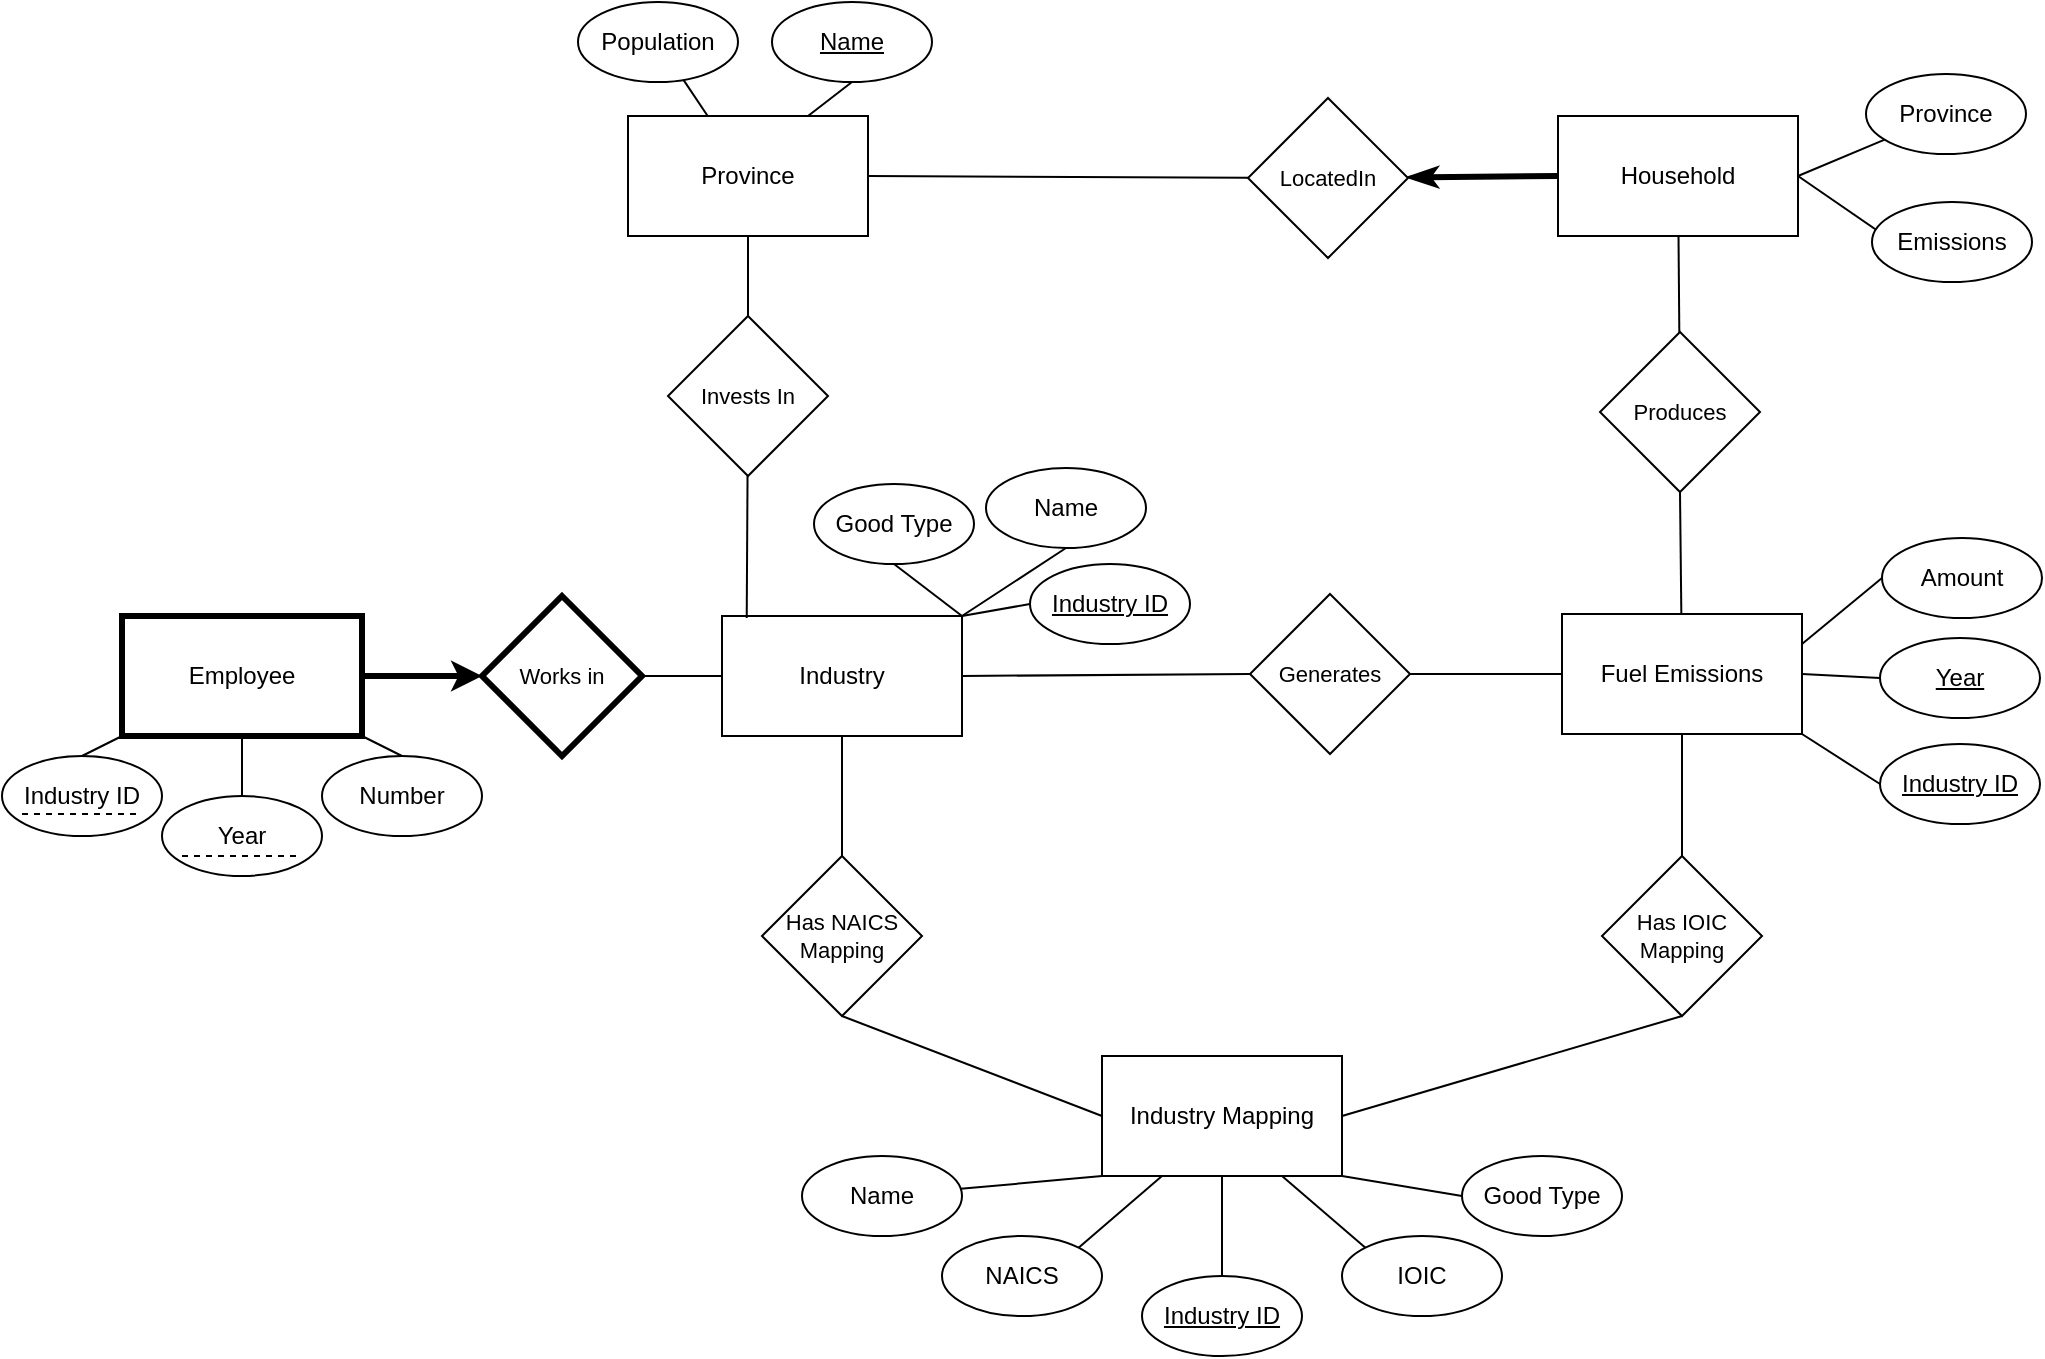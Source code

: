 <mxfile version="23.1.5" type="device">
  <diagram name="Page-1" id="K_NYcB5xI5pQLdcxHXSw">
    <mxGraphModel dx="1500" dy="1160" grid="0" gridSize="10" guides="0" tooltips="1" connect="1" arrows="1" fold="1" page="0" pageScale="1" pageWidth="850" pageHeight="1100" math="0" shadow="0">
      <root>
        <mxCell id="0" />
        <mxCell id="1" parent="0" />
        <mxCell id="aRzllNHfJS_ZqXTawcoJ-15" value="" style="edgeStyle=none;rounded=0;orthogonalLoop=1;jettySize=auto;html=1;strokeColor=default;align=center;verticalAlign=middle;fontFamily=Helvetica;fontSize=11;fontColor=default;labelBackgroundColor=default;endArrow=none;endFill=0;" edge="1" parent="1" source="AveuHuQOkIJUVtSDtsbW-2" target="AveuHuQOkIJUVtSDtsbW-50">
          <mxGeometry relative="1" as="geometry" />
        </mxCell>
        <mxCell id="AveuHuQOkIJUVtSDtsbW-2" value="Industry" style="whiteSpace=wrap;html=1;" parent="1" vertex="1">
          <mxGeometry x="490" y="290" width="120" height="60" as="geometry" />
        </mxCell>
        <mxCell id="aRzllNHfJS_ZqXTawcoJ-16" value="" style="edgeStyle=none;rounded=0;orthogonalLoop=1;jettySize=auto;html=1;strokeColor=default;align=center;verticalAlign=middle;fontFamily=Helvetica;fontSize=11;fontColor=default;labelBackgroundColor=default;endArrow=none;endFill=0;" edge="1" parent="1" source="AveuHuQOkIJUVtSDtsbW-3" target="AveuHuQOkIJUVtSDtsbW-17">
          <mxGeometry relative="1" as="geometry" />
        </mxCell>
        <mxCell id="AveuHuQOkIJUVtSDtsbW-3" value="Industry Mapping" style="whiteSpace=wrap;html=1;" parent="1" vertex="1">
          <mxGeometry x="680" y="510" width="120" height="60" as="geometry" />
        </mxCell>
        <mxCell id="AveuHuQOkIJUVtSDtsbW-11" value="" style="edgeStyle=none;shape=connector;rounded=0;orthogonalLoop=1;jettySize=auto;html=1;labelBackgroundColor=default;strokeColor=default;align=center;verticalAlign=middle;fontFamily=Helvetica;fontSize=11;fontColor=default;endArrow=none;endFill=0;entryX=0;entryY=0.5;entryDx=0;entryDy=0;exitX=1;exitY=1;exitDx=0;exitDy=0;" parent="1" source="AveuHuQOkIJUVtSDtsbW-4" target="AveuHuQOkIJUVtSDtsbW-12" edge="1">
          <mxGeometry relative="1" as="geometry">
            <mxPoint x="1000" y="535" as="targetPoint" />
          </mxGeometry>
        </mxCell>
        <mxCell id="AveuHuQOkIJUVtSDtsbW-15" style="edgeStyle=none;shape=connector;rounded=0;orthogonalLoop=1;jettySize=auto;html=1;entryX=0;entryY=0.5;entryDx=0;entryDy=0;labelBackgroundColor=default;strokeColor=default;align=center;verticalAlign=middle;fontFamily=Helvetica;fontSize=11;fontColor=default;endArrow=none;endFill=0;exitX=1;exitY=0.5;exitDx=0;exitDy=0;" parent="1" source="AveuHuQOkIJUVtSDtsbW-4" target="AveuHuQOkIJUVtSDtsbW-14" edge="1">
          <mxGeometry relative="1" as="geometry" />
        </mxCell>
        <mxCell id="AveuHuQOkIJUVtSDtsbW-51" style="edgeStyle=none;shape=connector;rounded=0;orthogonalLoop=1;jettySize=auto;html=1;exitX=0.5;exitY=1;exitDx=0;exitDy=0;entryX=0.5;entryY=0;entryDx=0;entryDy=0;labelBackgroundColor=default;strokeColor=default;align=center;verticalAlign=middle;fontFamily=Helvetica;fontSize=11;fontColor=default;endArrow=none;endFill=0;" parent="1" source="AveuHuQOkIJUVtSDtsbW-4" target="AveuHuQOkIJUVtSDtsbW-49" edge="1">
          <mxGeometry relative="1" as="geometry" />
        </mxCell>
        <mxCell id="AveuHuQOkIJUVtSDtsbW-4" value="Fuel Emissions" style="whiteSpace=wrap;html=1;" parent="1" vertex="1">
          <mxGeometry x="910" y="289" width="120" height="60" as="geometry" />
        </mxCell>
        <mxCell id="AveuHuQOkIJUVtSDtsbW-7" value="" style="rounded=0;orthogonalLoop=1;jettySize=auto;html=1;endArrow=none;endFill=0;" parent="1" source="AveuHuQOkIJUVtSDtsbW-5" target="AveuHuQOkIJUVtSDtsbW-6" edge="1">
          <mxGeometry relative="1" as="geometry" />
        </mxCell>
        <mxCell id="AveuHuQOkIJUVtSDtsbW-5" value="Province" style="whiteSpace=wrap;html=1;" parent="1" vertex="1">
          <mxGeometry x="443" y="40" width="120" height="60" as="geometry" />
        </mxCell>
        <mxCell id="AveuHuQOkIJUVtSDtsbW-6" value="Population" style="ellipse;whiteSpace=wrap;html=1;" parent="1" vertex="1">
          <mxGeometry x="418" y="-17" width="80" height="40" as="geometry" />
        </mxCell>
        <mxCell id="AveuHuQOkIJUVtSDtsbW-61" style="edgeStyle=none;shape=connector;rounded=0;orthogonalLoop=1;jettySize=auto;html=1;exitX=0.5;exitY=1;exitDx=0;exitDy=0;entryX=0.75;entryY=0;entryDx=0;entryDy=0;labelBackgroundColor=default;strokeColor=default;align=center;verticalAlign=middle;fontFamily=Helvetica;fontSize=11;fontColor=default;endArrow=none;endFill=0;" parent="1" source="AveuHuQOkIJUVtSDtsbW-8" target="AveuHuQOkIJUVtSDtsbW-5" edge="1">
          <mxGeometry relative="1" as="geometry" />
        </mxCell>
        <mxCell id="AveuHuQOkIJUVtSDtsbW-8" value="&lt;u&gt;Name&lt;/u&gt;" style="ellipse;whiteSpace=wrap;html=1;" parent="1" vertex="1">
          <mxGeometry x="515" y="-17" width="80" height="40" as="geometry" />
        </mxCell>
        <mxCell id="AveuHuQOkIJUVtSDtsbW-12" value="&lt;u&gt;Industry ID&lt;/u&gt;" style="ellipse;whiteSpace=wrap;html=1;" parent="1" vertex="1">
          <mxGeometry x="1069" y="354" width="80" height="40" as="geometry" />
        </mxCell>
        <mxCell id="AveuHuQOkIJUVtSDtsbW-13" value="Amount" style="ellipse;whiteSpace=wrap;html=1;" parent="1" vertex="1">
          <mxGeometry x="1070" y="251" width="80" height="40" as="geometry" />
        </mxCell>
        <mxCell id="AveuHuQOkIJUVtSDtsbW-14" value="&lt;u&gt;Year&lt;/u&gt;" style="ellipse;whiteSpace=wrap;html=1;" parent="1" vertex="1">
          <mxGeometry x="1069" y="301" width="80" height="40" as="geometry" />
        </mxCell>
        <mxCell id="AveuHuQOkIJUVtSDtsbW-16" style="edgeStyle=none;shape=connector;rounded=0;orthogonalLoop=1;jettySize=auto;html=1;entryX=1;entryY=0.25;entryDx=0;entryDy=0;labelBackgroundColor=default;strokeColor=default;align=center;verticalAlign=middle;fontFamily=Helvetica;fontSize=11;fontColor=default;endArrow=none;endFill=0;exitX=0;exitY=0.5;exitDx=0;exitDy=0;" parent="1" source="AveuHuQOkIJUVtSDtsbW-13" target="AveuHuQOkIJUVtSDtsbW-4" edge="1">
          <mxGeometry relative="1" as="geometry" />
        </mxCell>
        <mxCell id="AveuHuQOkIJUVtSDtsbW-17" value="&lt;u&gt;Industry ID&lt;/u&gt;" style="ellipse;whiteSpace=wrap;html=1;" parent="1" vertex="1">
          <mxGeometry x="700" y="620" width="80" height="40" as="geometry" />
        </mxCell>
        <mxCell id="aRzllNHfJS_ZqXTawcoJ-20" style="edgeStyle=none;rounded=0;orthogonalLoop=1;jettySize=auto;html=1;exitX=0;exitY=0.5;exitDx=0;exitDy=0;entryX=1;entryY=1;entryDx=0;entryDy=0;strokeColor=default;align=center;verticalAlign=middle;fontFamily=Helvetica;fontSize=11;fontColor=default;labelBackgroundColor=default;endArrow=none;endFill=0;" edge="1" parent="1" source="AveuHuQOkIJUVtSDtsbW-18" target="AveuHuQOkIJUVtSDtsbW-3">
          <mxGeometry relative="1" as="geometry" />
        </mxCell>
        <mxCell id="AveuHuQOkIJUVtSDtsbW-18" value="Good Type" style="ellipse;whiteSpace=wrap;html=1;" parent="1" vertex="1">
          <mxGeometry x="860" y="560" width="80" height="40" as="geometry" />
        </mxCell>
        <mxCell id="aRzllNHfJS_ZqXTawcoJ-18" style="edgeStyle=none;rounded=0;orthogonalLoop=1;jettySize=auto;html=1;exitX=1;exitY=0;exitDx=0;exitDy=0;entryX=0.25;entryY=1;entryDx=0;entryDy=0;strokeColor=default;align=center;verticalAlign=middle;fontFamily=Helvetica;fontSize=11;fontColor=default;labelBackgroundColor=default;endArrow=none;endFill=0;" edge="1" parent="1" source="AveuHuQOkIJUVtSDtsbW-19" target="AveuHuQOkIJUVtSDtsbW-3">
          <mxGeometry relative="1" as="geometry" />
        </mxCell>
        <mxCell id="AveuHuQOkIJUVtSDtsbW-19" value="NAICS" style="ellipse;whiteSpace=wrap;html=1;" parent="1" vertex="1">
          <mxGeometry x="600" y="600" width="80" height="40" as="geometry" />
        </mxCell>
        <mxCell id="aRzllNHfJS_ZqXTawcoJ-19" style="edgeStyle=none;rounded=0;orthogonalLoop=1;jettySize=auto;html=1;exitX=0;exitY=0;exitDx=0;exitDy=0;entryX=0.75;entryY=1;entryDx=0;entryDy=0;strokeColor=default;align=center;verticalAlign=middle;fontFamily=Helvetica;fontSize=11;fontColor=default;labelBackgroundColor=default;endArrow=none;endFill=0;" edge="1" parent="1" source="AveuHuQOkIJUVtSDtsbW-20" target="AveuHuQOkIJUVtSDtsbW-3">
          <mxGeometry relative="1" as="geometry" />
        </mxCell>
        <mxCell id="AveuHuQOkIJUVtSDtsbW-20" value="IOIC" style="ellipse;whiteSpace=wrap;html=1;" parent="1" vertex="1">
          <mxGeometry x="800" y="600" width="80" height="40" as="geometry" />
        </mxCell>
        <mxCell id="aRzllNHfJS_ZqXTawcoJ-17" style="edgeStyle=none;rounded=0;orthogonalLoop=1;jettySize=auto;html=1;entryX=0;entryY=1;entryDx=0;entryDy=0;strokeColor=default;align=center;verticalAlign=middle;fontFamily=Helvetica;fontSize=11;fontColor=default;labelBackgroundColor=default;endArrow=none;endFill=0;" edge="1" parent="1" source="AveuHuQOkIJUVtSDtsbW-21" target="AveuHuQOkIJUVtSDtsbW-3">
          <mxGeometry relative="1" as="geometry" />
        </mxCell>
        <mxCell id="AveuHuQOkIJUVtSDtsbW-21" value="Name" style="ellipse;whiteSpace=wrap;html=1;" parent="1" vertex="1">
          <mxGeometry x="530" y="560" width="80" height="40" as="geometry" />
        </mxCell>
        <mxCell id="AveuHuQOkIJUVtSDtsbW-67" style="edgeStyle=none;shape=connector;rounded=0;orthogonalLoop=1;jettySize=auto;html=1;exitX=0;exitY=0.5;exitDx=0;exitDy=0;labelBackgroundColor=default;strokeColor=default;align=center;verticalAlign=middle;fontFamily=Helvetica;fontSize=11;fontColor=default;endArrow=none;endFill=0;" parent="1" source="AveuHuQOkIJUVtSDtsbW-27" edge="1">
          <mxGeometry relative="1" as="geometry">
            <mxPoint x="610" y="290" as="targetPoint" />
          </mxGeometry>
        </mxCell>
        <mxCell id="AveuHuQOkIJUVtSDtsbW-27" value="&lt;u&gt;Industry ID&lt;/u&gt;" style="ellipse;whiteSpace=wrap;html=1;" parent="1" vertex="1">
          <mxGeometry x="644" y="264" width="80" height="40" as="geometry" />
        </mxCell>
        <mxCell id="AveuHuQOkIJUVtSDtsbW-66" style="edgeStyle=none;shape=connector;rounded=0;orthogonalLoop=1;jettySize=auto;html=1;exitX=0.5;exitY=1;exitDx=0;exitDy=0;entryX=1;entryY=0;entryDx=0;entryDy=0;labelBackgroundColor=default;strokeColor=default;align=center;verticalAlign=middle;fontFamily=Helvetica;fontSize=11;fontColor=default;endArrow=none;endFill=0;" parent="1" source="AveuHuQOkIJUVtSDtsbW-28" target="AveuHuQOkIJUVtSDtsbW-2" edge="1">
          <mxGeometry relative="1" as="geometry" />
        </mxCell>
        <mxCell id="AveuHuQOkIJUVtSDtsbW-28" value="Name" style="ellipse;whiteSpace=wrap;html=1;" parent="1" vertex="1">
          <mxGeometry x="622" y="216" width="80" height="40" as="geometry" />
        </mxCell>
        <mxCell id="AveuHuQOkIJUVtSDtsbW-68" style="edgeStyle=none;shape=connector;rounded=0;orthogonalLoop=1;jettySize=auto;html=1;exitX=0.5;exitY=1;exitDx=0;exitDy=0;labelBackgroundColor=default;strokeColor=default;align=center;verticalAlign=middle;fontFamily=Helvetica;fontSize=11;fontColor=default;endArrow=none;endFill=0;" parent="1" source="AveuHuQOkIJUVtSDtsbW-29" edge="1">
          <mxGeometry relative="1" as="geometry">
            <mxPoint x="610" y="290" as="targetPoint" />
          </mxGeometry>
        </mxCell>
        <mxCell id="AveuHuQOkIJUVtSDtsbW-29" value="Good Type" style="ellipse;whiteSpace=wrap;html=1;" parent="1" vertex="1">
          <mxGeometry x="536" y="224" width="80" height="40" as="geometry" />
        </mxCell>
        <mxCell id="AveuHuQOkIJUVtSDtsbW-36" value="" style="edgeStyle=none;shape=connector;rounded=0;orthogonalLoop=1;jettySize=auto;html=1;labelBackgroundColor=default;strokeColor=default;align=center;verticalAlign=middle;fontFamily=Helvetica;fontSize=11;fontColor=default;endArrow=none;endFill=0;entryX=0.5;entryY=0;entryDx=0;entryDy=0;" parent="1" source="AveuHuQOkIJUVtSDtsbW-38" target="AveuHuQOkIJUVtSDtsbW-39" edge="1">
          <mxGeometry relative="1" as="geometry">
            <mxPoint x="250" y="400" as="targetPoint" />
          </mxGeometry>
        </mxCell>
        <mxCell id="AveuHuQOkIJUVtSDtsbW-37" style="edgeStyle=none;shape=connector;rounded=0;orthogonalLoop=1;jettySize=auto;html=1;entryX=0.5;entryY=0;entryDx=0;entryDy=0;labelBackgroundColor=default;strokeColor=default;align=center;verticalAlign=middle;fontFamily=Helvetica;fontSize=11;fontColor=default;endArrow=none;endFill=0;" parent="1" source="AveuHuQOkIJUVtSDtsbW-38" target="AveuHuQOkIJUVtSDtsbW-41" edge="1">
          <mxGeometry relative="1" as="geometry" />
        </mxCell>
        <mxCell id="AveuHuQOkIJUVtSDtsbW-47" style="edgeStyle=none;shape=connector;rounded=0;orthogonalLoop=1;jettySize=auto;html=1;entryX=0;entryY=0.5;entryDx=0;entryDy=0;labelBackgroundColor=default;strokeColor=default;align=center;verticalAlign=middle;fontFamily=Helvetica;fontSize=11;fontColor=default;endArrow=classic;endFill=1;strokeWidth=3;" parent="1" source="AveuHuQOkIJUVtSDtsbW-38" target="AveuHuQOkIJUVtSDtsbW-46" edge="1">
          <mxGeometry relative="1" as="geometry" />
        </mxCell>
        <mxCell id="AveuHuQOkIJUVtSDtsbW-38" value="Employee" style="whiteSpace=wrap;html=1;strokeWidth=3;" parent="1" vertex="1">
          <mxGeometry x="190" y="290" width="120" height="60" as="geometry" />
        </mxCell>
        <mxCell id="AveuHuQOkIJUVtSDtsbW-39" value="Industry ID" style="ellipse;whiteSpace=wrap;html=1;" parent="1" vertex="1">
          <mxGeometry x="130" y="360" width="80" height="40" as="geometry" />
        </mxCell>
        <mxCell id="AveuHuQOkIJUVtSDtsbW-40" value="Number" style="ellipse;whiteSpace=wrap;html=1;" parent="1" vertex="1">
          <mxGeometry x="290" y="360" width="80" height="40" as="geometry" />
        </mxCell>
        <mxCell id="AveuHuQOkIJUVtSDtsbW-41" value="Year" style="ellipse;whiteSpace=wrap;html=1;" parent="1" vertex="1">
          <mxGeometry x="210" y="380" width="80" height="40" as="geometry" />
        </mxCell>
        <mxCell id="AveuHuQOkIJUVtSDtsbW-42" style="edgeStyle=none;shape=connector;rounded=0;orthogonalLoop=1;jettySize=auto;html=1;entryX=1;entryY=1;entryDx=0;entryDy=0;labelBackgroundColor=default;strokeColor=default;align=center;verticalAlign=middle;fontFamily=Helvetica;fontSize=11;fontColor=default;endArrow=none;endFill=0;exitX=0.5;exitY=0;exitDx=0;exitDy=0;" parent="1" source="AveuHuQOkIJUVtSDtsbW-40" target="AveuHuQOkIJUVtSDtsbW-38" edge="1">
          <mxGeometry relative="1" as="geometry" />
        </mxCell>
        <mxCell id="AveuHuQOkIJUVtSDtsbW-43" value="" style="edgeStyle=none;orthogonalLoop=1;jettySize=auto;html=1;rounded=0;labelBackgroundColor=default;strokeColor=default;align=center;verticalAlign=middle;fontFamily=Helvetica;fontSize=11;fontColor=default;endArrow=none;endFill=0;shape=connector;dashed=1;" parent="1" edge="1">
          <mxGeometry width="100" relative="1" as="geometry">
            <mxPoint x="140" y="389" as="sourcePoint" />
            <mxPoint x="200" y="389" as="targetPoint" />
            <Array as="points" />
          </mxGeometry>
        </mxCell>
        <mxCell id="AveuHuQOkIJUVtSDtsbW-44" value="" style="edgeStyle=none;orthogonalLoop=1;jettySize=auto;html=1;rounded=0;labelBackgroundColor=default;strokeColor=default;align=center;verticalAlign=middle;fontFamily=Helvetica;fontSize=11;fontColor=default;endArrow=none;endFill=0;shape=connector;dashed=1;" parent="1" edge="1">
          <mxGeometry width="100" relative="1" as="geometry">
            <mxPoint x="220" y="410" as="sourcePoint" />
            <mxPoint x="280" y="410" as="targetPoint" />
            <Array as="points" />
          </mxGeometry>
        </mxCell>
        <mxCell id="AveuHuQOkIJUVtSDtsbW-48" style="edgeStyle=none;shape=connector;rounded=0;orthogonalLoop=1;jettySize=auto;html=1;entryX=0;entryY=0.5;entryDx=0;entryDy=0;labelBackgroundColor=default;strokeColor=default;align=center;verticalAlign=middle;fontFamily=Helvetica;fontSize=11;fontColor=default;endArrow=none;endFill=0;" parent="1" source="AveuHuQOkIJUVtSDtsbW-46" target="AveuHuQOkIJUVtSDtsbW-2" edge="1">
          <mxGeometry relative="1" as="geometry" />
        </mxCell>
        <mxCell id="AveuHuQOkIJUVtSDtsbW-46" value="Works in" style="rhombus;whiteSpace=wrap;html=1;fontFamily=Helvetica;fontSize=11;fontColor=default;strokeWidth=3;" parent="1" vertex="1">
          <mxGeometry x="370" y="280" width="80" height="80" as="geometry" />
        </mxCell>
        <mxCell id="AveuHuQOkIJUVtSDtsbW-52" style="edgeStyle=none;shape=connector;rounded=0;orthogonalLoop=1;jettySize=auto;html=1;exitX=0.5;exitY=1;exitDx=0;exitDy=0;entryX=1;entryY=0.5;entryDx=0;entryDy=0;labelBackgroundColor=default;strokeColor=default;align=center;verticalAlign=middle;fontFamily=Helvetica;fontSize=11;fontColor=default;endArrow=none;endFill=0;" parent="1" source="AveuHuQOkIJUVtSDtsbW-49" target="AveuHuQOkIJUVtSDtsbW-3" edge="1">
          <mxGeometry relative="1" as="geometry" />
        </mxCell>
        <mxCell id="AveuHuQOkIJUVtSDtsbW-49" value="Has IOIC Mapping" style="rhombus;whiteSpace=wrap;html=1;fontFamily=Helvetica;fontSize=11;fontColor=default;" parent="1" vertex="1">
          <mxGeometry x="930" y="410" width="80" height="80" as="geometry" />
        </mxCell>
        <mxCell id="AveuHuQOkIJUVtSDtsbW-59" style="edgeStyle=none;shape=connector;rounded=0;orthogonalLoop=1;jettySize=auto;html=1;exitX=0.5;exitY=1;exitDx=0;exitDy=0;entryX=0;entryY=0.5;entryDx=0;entryDy=0;labelBackgroundColor=default;strokeColor=default;align=center;verticalAlign=middle;fontFamily=Helvetica;fontSize=11;fontColor=default;endArrow=none;endFill=0;" parent="1" source="AveuHuQOkIJUVtSDtsbW-50" target="AveuHuQOkIJUVtSDtsbW-3" edge="1">
          <mxGeometry relative="1" as="geometry" />
        </mxCell>
        <mxCell id="AveuHuQOkIJUVtSDtsbW-50" value="Has NAICS Mapping" style="rhombus;whiteSpace=wrap;html=1;fontFamily=Helvetica;fontSize=11;fontColor=default;" parent="1" vertex="1">
          <mxGeometry x="510" y="410" width="80" height="80" as="geometry" />
        </mxCell>
        <mxCell id="AveuHuQOkIJUVtSDtsbW-65" style="edgeStyle=none;shape=connector;rounded=0;orthogonalLoop=1;jettySize=auto;html=1;exitX=1;exitY=0.5;exitDx=0;exitDy=0;entryX=0;entryY=0.5;entryDx=0;entryDy=0;labelBackgroundColor=default;strokeColor=default;align=center;verticalAlign=middle;fontFamily=Helvetica;fontSize=11;fontColor=default;endArrow=none;endFill=0;" parent="1" source="AveuHuQOkIJUVtSDtsbW-63" target="AveuHuQOkIJUVtSDtsbW-4" edge="1">
          <mxGeometry relative="1" as="geometry">
            <mxPoint x="835" y="326" as="sourcePoint" />
          </mxGeometry>
        </mxCell>
        <mxCell id="AveuHuQOkIJUVtSDtsbW-63" value="Generates" style="rhombus;whiteSpace=wrap;html=1;fontFamily=Helvetica;fontSize=11;fontColor=default;" parent="1" vertex="1">
          <mxGeometry x="754" y="279" width="80" height="80" as="geometry" />
        </mxCell>
        <mxCell id="bmwnz22091FMJtZ9aRnY-2" style="rounded=0;orthogonalLoop=1;jettySize=auto;html=1;entryX=0.5;entryY=1;entryDx=0;entryDy=0;endArrow=none;endFill=0;endSize=1;exitX=0.5;exitY=0;exitDx=0;exitDy=0;" parent="1" source="bmwnz22091FMJtZ9aRnY-1" target="AveuHuQOkIJUVtSDtsbW-5" edge="1">
          <mxGeometry relative="1" as="geometry">
            <mxPoint x="503.0" y="123" as="sourcePoint" />
          </mxGeometry>
        </mxCell>
        <mxCell id="bmwnz22091FMJtZ9aRnY-1" value="Invests In" style="rhombus;whiteSpace=wrap;html=1;fontFamily=Helvetica;fontSize=11;fontColor=default;" parent="1" vertex="1">
          <mxGeometry x="463" y="140" width="80" height="80" as="geometry" />
        </mxCell>
        <mxCell id="bmwnz22091FMJtZ9aRnY-4" style="edgeStyle=none;rounded=0;orthogonalLoop=1;jettySize=auto;html=1;entryX=0.103;entryY=0.017;entryDx=0;entryDy=0;entryPerimeter=0;strokeColor=default;align=center;verticalAlign=middle;fontFamily=Helvetica;fontSize=11;fontColor=default;labelBackgroundColor=default;endArrow=none;endFill=0;endSize=1;" parent="1" source="bmwnz22091FMJtZ9aRnY-1" target="AveuHuQOkIJUVtSDtsbW-2" edge="1">
          <mxGeometry relative="1" as="geometry" />
        </mxCell>
        <mxCell id="aRzllNHfJS_ZqXTawcoJ-2" value="" style="rounded=0;orthogonalLoop=1;jettySize=auto;html=1;endArrow=none;endFill=0;exitX=1;exitY=0.5;exitDx=0;exitDy=0;" edge="1" parent="1" source="aRzllNHfJS_ZqXTawcoJ-3" target="aRzllNHfJS_ZqXTawcoJ-4">
          <mxGeometry relative="1" as="geometry" />
        </mxCell>
        <mxCell id="aRzllNHfJS_ZqXTawcoJ-3" value="Household" style="whiteSpace=wrap;html=1;" vertex="1" parent="1">
          <mxGeometry x="908" y="40" width="120" height="60" as="geometry" />
        </mxCell>
        <mxCell id="aRzllNHfJS_ZqXTawcoJ-4" value="Province" style="ellipse;whiteSpace=wrap;html=1;" vertex="1" parent="1">
          <mxGeometry x="1062" y="19" width="80" height="40" as="geometry" />
        </mxCell>
        <mxCell id="aRzllNHfJS_ZqXTawcoJ-5" style="edgeStyle=none;shape=connector;rounded=0;orthogonalLoop=1;jettySize=auto;html=1;exitX=0.5;exitY=1;exitDx=0;exitDy=0;entryX=1;entryY=0.5;entryDx=0;entryDy=0;labelBackgroundColor=default;strokeColor=default;align=center;verticalAlign=middle;fontFamily=Helvetica;fontSize=11;fontColor=default;endArrow=none;endFill=0;" edge="1" parent="1" source="aRzllNHfJS_ZqXTawcoJ-6" target="aRzllNHfJS_ZqXTawcoJ-3">
          <mxGeometry relative="1" as="geometry" />
        </mxCell>
        <mxCell id="aRzllNHfJS_ZqXTawcoJ-6" value="Emissions" style="ellipse;whiteSpace=wrap;html=1;" vertex="1" parent="1">
          <mxGeometry x="1065" y="83" width="80" height="40" as="geometry" />
        </mxCell>
        <mxCell id="aRzllNHfJS_ZqXTawcoJ-8" style="edgeStyle=none;shape=connector;rounded=0;orthogonalLoop=1;jettySize=auto;html=1;entryX=0;entryY=0.5;entryDx=0;entryDy=0;labelBackgroundColor=default;strokeColor=default;align=center;verticalAlign=middle;fontFamily=Helvetica;fontSize=11;fontColor=default;endArrow=none;endFill=0;exitX=1;exitY=0.5;exitDx=0;exitDy=0;" edge="1" parent="1" source="AveuHuQOkIJUVtSDtsbW-2" target="AveuHuQOkIJUVtSDtsbW-63">
          <mxGeometry relative="1" as="geometry">
            <mxPoint x="654" y="355" as="sourcePoint" />
            <mxPoint x="741" y="317" as="targetPoint" />
          </mxGeometry>
        </mxCell>
        <mxCell id="aRzllNHfJS_ZqXTawcoJ-10" style="rounded=0;orthogonalLoop=1;jettySize=auto;html=1;entryX=0;entryY=0.5;entryDx=0;entryDy=0;endArrow=none;endFill=0;startArrow=classicThin;startFill=1;strokeWidth=3;" edge="1" parent="1" source="aRzllNHfJS_ZqXTawcoJ-9" target="aRzllNHfJS_ZqXTawcoJ-3">
          <mxGeometry relative="1" as="geometry" />
        </mxCell>
        <mxCell id="aRzllNHfJS_ZqXTawcoJ-11" style="edgeStyle=none;rounded=0;orthogonalLoop=1;jettySize=auto;html=1;entryX=1;entryY=0.5;entryDx=0;entryDy=0;strokeColor=default;align=center;verticalAlign=middle;fontFamily=Helvetica;fontSize=11;fontColor=default;labelBackgroundColor=default;endArrow=none;endFill=0;" edge="1" parent="1" source="aRzllNHfJS_ZqXTawcoJ-9" target="AveuHuQOkIJUVtSDtsbW-5">
          <mxGeometry relative="1" as="geometry" />
        </mxCell>
        <mxCell id="aRzllNHfJS_ZqXTawcoJ-9" value="LocatedIn" style="rhombus;whiteSpace=wrap;html=1;fontFamily=Helvetica;fontSize=11;fontColor=default;" vertex="1" parent="1">
          <mxGeometry x="753" y="31" width="80" height="80" as="geometry" />
        </mxCell>
        <mxCell id="aRzllNHfJS_ZqXTawcoJ-13" value="" style="edgeStyle=none;rounded=0;orthogonalLoop=1;jettySize=auto;html=1;strokeColor=default;align=center;verticalAlign=middle;fontFamily=Helvetica;fontSize=11;fontColor=default;labelBackgroundColor=default;endArrow=none;endFill=0;" edge="1" parent="1" source="aRzllNHfJS_ZqXTawcoJ-12" target="aRzllNHfJS_ZqXTawcoJ-3">
          <mxGeometry relative="1" as="geometry" />
        </mxCell>
        <mxCell id="aRzllNHfJS_ZqXTawcoJ-14" value="" style="edgeStyle=none;rounded=0;orthogonalLoop=1;jettySize=auto;html=1;strokeColor=default;align=center;verticalAlign=middle;fontFamily=Helvetica;fontSize=11;fontColor=default;labelBackgroundColor=default;endArrow=none;endFill=0;exitX=0.5;exitY=1;exitDx=0;exitDy=0;" edge="1" parent="1" source="aRzllNHfJS_ZqXTawcoJ-12" target="AveuHuQOkIJUVtSDtsbW-4">
          <mxGeometry relative="1" as="geometry" />
        </mxCell>
        <mxCell id="aRzllNHfJS_ZqXTawcoJ-12" value="Produces" style="rhombus;whiteSpace=wrap;html=1;fontFamily=Helvetica;fontSize=11;fontColor=default;" vertex="1" parent="1">
          <mxGeometry x="929" y="148" width="80" height="80" as="geometry" />
        </mxCell>
      </root>
    </mxGraphModel>
  </diagram>
</mxfile>
